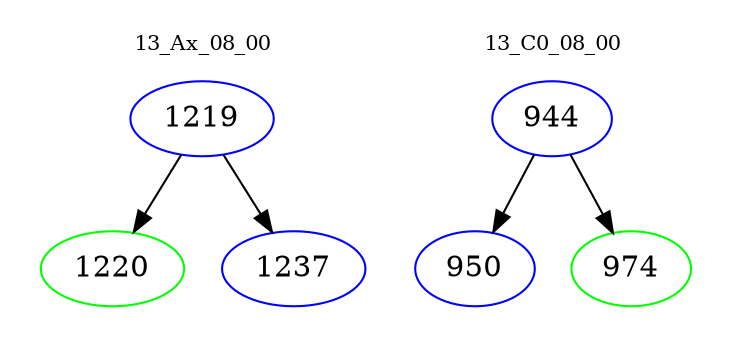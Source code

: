 digraph{
subgraph cluster_0 {
color = white
label = "13_Ax_08_00";
fontsize=10;
T0_1219 [label="1219", color="blue"]
T0_1219 -> T0_1220 [color="black"]
T0_1220 [label="1220", color="green"]
T0_1219 -> T0_1237 [color="black"]
T0_1237 [label="1237", color="blue"]
}
subgraph cluster_1 {
color = white
label = "13_C0_08_00";
fontsize=10;
T1_944 [label="944", color="blue"]
T1_944 -> T1_950 [color="black"]
T1_950 [label="950", color="blue"]
T1_944 -> T1_974 [color="black"]
T1_974 [label="974", color="green"]
}
}
